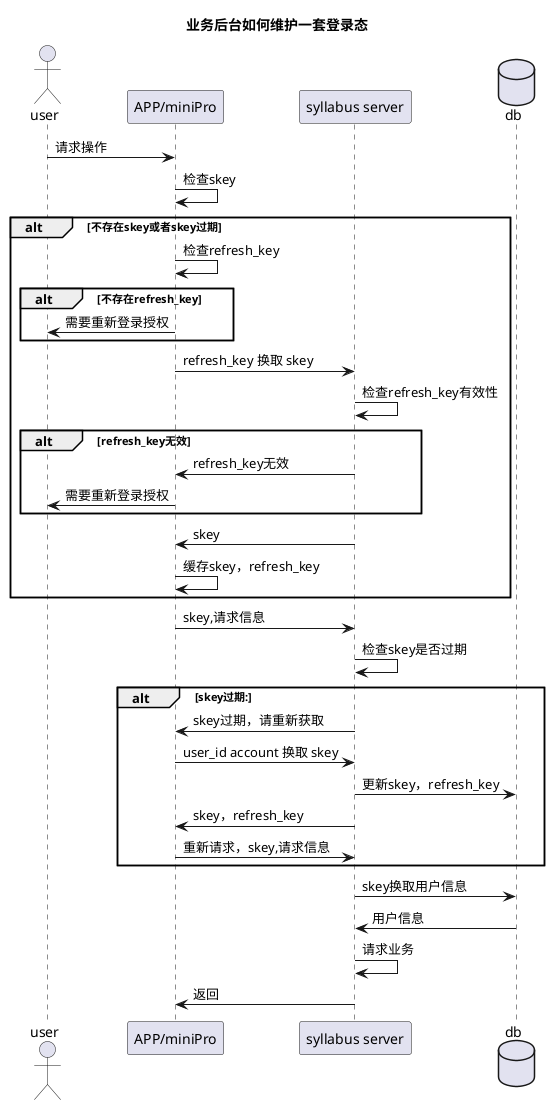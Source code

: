 @startuml
title
    业务后台如何维护一套登录态
end title
actor user
participant user
participant "APP/miniPro" as app
participant "syllabus server" as syllabus
database db
participant db

user -> app: 请求操作
    app -> app: 检查skey
alt 不存在skey或者skey过期
    app -> app: 检查refresh_key
    alt 不存在refresh_key
        app -> user: 需要重新登录授权
    end
    app -> syllabus: refresh_key 换取 skey
    syllabus -> syllabus: 检查refresh_key有效性
    alt refresh_key无效
        syllabus -> app: refresh_key无效
        app -> user: 需要重新登录授权
    end
    syllabus -> app: skey
    app -> app: 缓存skey，refresh_key
end

app -> syllabus: skey,请求信息
syllabus -> syllabus: 检查skey是否过期
alt skey过期:
    syllabus -> app: skey过期，请重新获取
    app -> syllabus: user_id account 换取 skey
    syllabus -> db: 更新skey，refresh_key
    syllabus -> app: skey，refresh_key
    app -> syllabus: 重新请求，skey,请求信息
end
syllabus -> db: skey换取用户信息
db -> syllabus: 用户信息
syllabus -> syllabus: 请求业务
syllabus -> app: 返回

@enduml